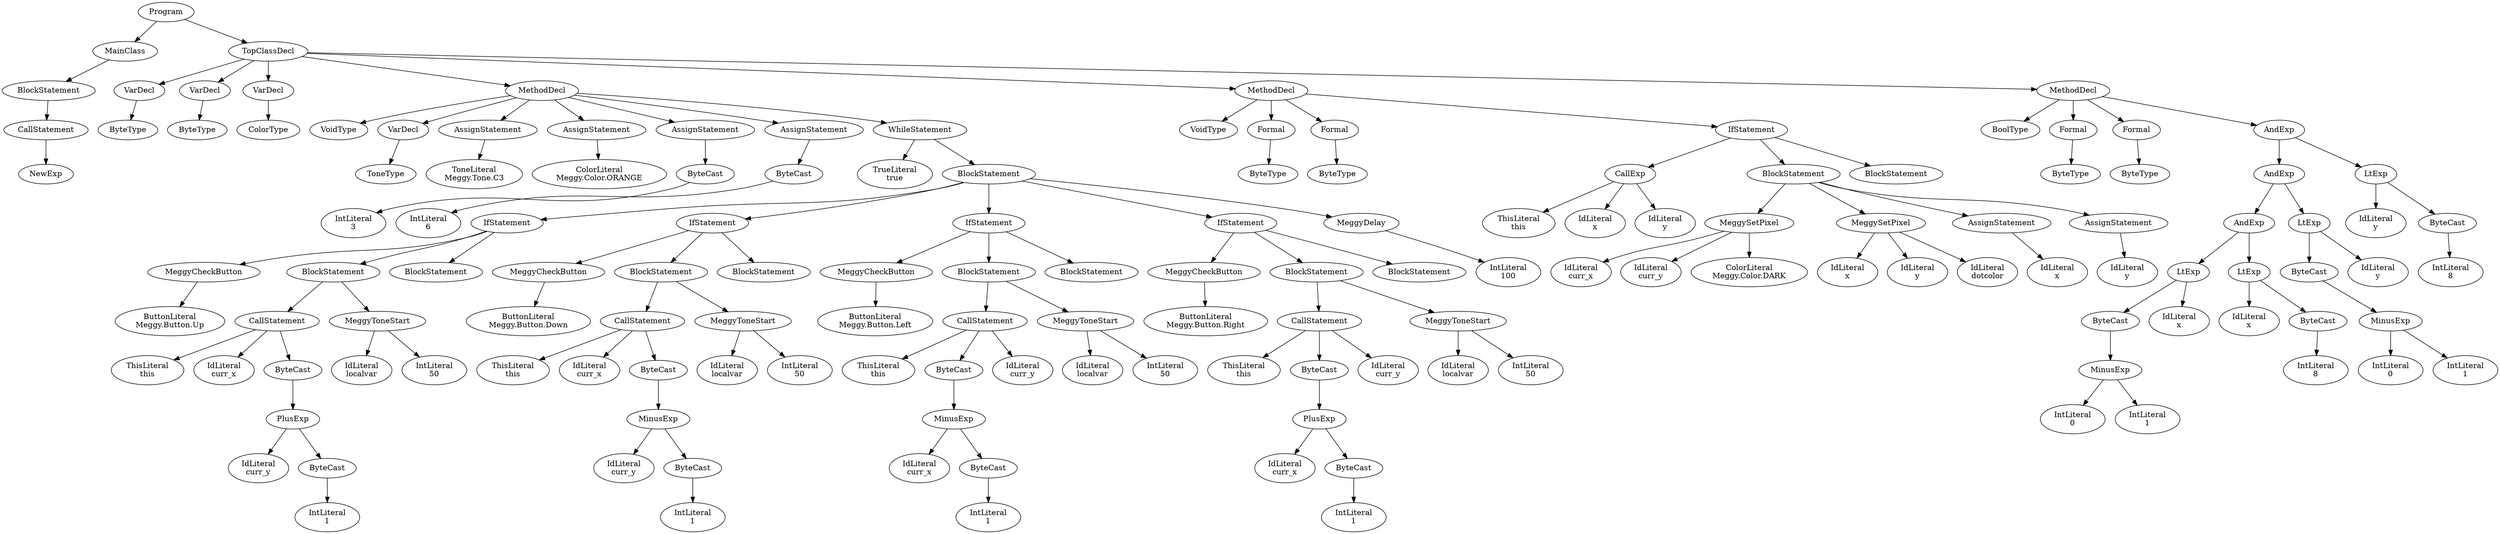 digraph ASTGraph {
0 [ label="Program" ];
1 [ label="MainClass" ];
0 -> 1
2 [ label="BlockStatement" ];
1 -> 2
3 [ label="CallStatement" ];
2 -> 3
4 [ label="NewExp" ];
3 -> 4
5 [ label="TopClassDecl" ];
0 -> 5
6 [ label="VarDecl" ];
5 -> 6
7 [ label="ByteType" ];
6 -> 7
8 [ label="VarDecl" ];
5 -> 8
9 [ label="ByteType" ];
8 -> 9
10 [ label="VarDecl" ];
5 -> 10
11 [ label="ColorType" ];
10 -> 11
12 [ label="MethodDecl" ];
5 -> 12
13 [ label="VoidType" ];
12 -> 13
14 [ label="VarDecl" ];
12 -> 14
15 [ label="ToneType" ];
14 -> 15
16 [ label="AssignStatement" ];
12 -> 16
17 [ label="ToneLiteral\nMeggy.Tone.C3" ];
16 -> 17
18 [ label="AssignStatement" ];
12 -> 18
19 [ label="ColorLiteral\nMeggy.Color.ORANGE" ];
18 -> 19
20 [ label="AssignStatement" ];
12 -> 20
21 [ label="ByteCast" ];
20 -> 21
22 [ label="IntLiteral\n3" ];
21 -> 22
23 [ label="AssignStatement" ];
12 -> 23
24 [ label="ByteCast" ];
23 -> 24
25 [ label="IntLiteral\n6" ];
24 -> 25
26 [ label="WhileStatement" ];
12 -> 26
27 [ label="TrueLiteral\ntrue" ];
26 -> 27
28 [ label="BlockStatement" ];
26 -> 28
29 [ label="IfStatement" ];
28 -> 29
30 [ label="MeggyCheckButton" ];
29 -> 30
31 [ label="ButtonLiteral\nMeggy.Button.Up" ];
30 -> 31
32 [ label="BlockStatement" ];
29 -> 32
33 [ label="CallStatement" ];
32 -> 33
34 [ label="ThisLiteral\nthis" ];
33 -> 34
35 [ label="IdLiteral\ncurr_x" ];
33 -> 35
36 [ label="ByteCast" ];
33 -> 36
37 [ label="PlusExp" ];
36 -> 37
38 [ label="IdLiteral\ncurr_y" ];
37 -> 38
39 [ label="ByteCast" ];
37 -> 39
40 [ label="IntLiteral\n1" ];
39 -> 40
41 [ label="MeggyToneStart" ];
32 -> 41
42 [ label="IdLiteral\nlocalvar" ];
41 -> 42
43 [ label="IntLiteral\n50" ];
41 -> 43
44 [ label="BlockStatement" ];
29 -> 44
45 [ label="IfStatement" ];
28 -> 45
46 [ label="MeggyCheckButton" ];
45 -> 46
47 [ label="ButtonLiteral\nMeggy.Button.Down" ];
46 -> 47
48 [ label="BlockStatement" ];
45 -> 48
49 [ label="CallStatement" ];
48 -> 49
50 [ label="ThisLiteral\nthis" ];
49 -> 50
51 [ label="IdLiteral\ncurr_x" ];
49 -> 51
52 [ label="ByteCast" ];
49 -> 52
53 [ label="MinusExp" ];
52 -> 53
54 [ label="IdLiteral\ncurr_y" ];
53 -> 54
55 [ label="ByteCast" ];
53 -> 55
56 [ label="IntLiteral\n1" ];
55 -> 56
57 [ label="MeggyToneStart" ];
48 -> 57
58 [ label="IdLiteral\nlocalvar" ];
57 -> 58
59 [ label="IntLiteral\n50" ];
57 -> 59
60 [ label="BlockStatement" ];
45 -> 60
61 [ label="IfStatement" ];
28 -> 61
62 [ label="MeggyCheckButton" ];
61 -> 62
63 [ label="ButtonLiteral\nMeggy.Button.Left" ];
62 -> 63
64 [ label="BlockStatement" ];
61 -> 64
65 [ label="CallStatement" ];
64 -> 65
66 [ label="ThisLiteral\nthis" ];
65 -> 66
67 [ label="ByteCast" ];
65 -> 67
68 [ label="MinusExp" ];
67 -> 68
69 [ label="IdLiteral\ncurr_x" ];
68 -> 69
70 [ label="ByteCast" ];
68 -> 70
71 [ label="IntLiteral\n1" ];
70 -> 71
72 [ label="IdLiteral\ncurr_y" ];
65 -> 72
73 [ label="MeggyToneStart" ];
64 -> 73
74 [ label="IdLiteral\nlocalvar" ];
73 -> 74
75 [ label="IntLiteral\n50" ];
73 -> 75
76 [ label="BlockStatement" ];
61 -> 76
77 [ label="IfStatement" ];
28 -> 77
78 [ label="MeggyCheckButton" ];
77 -> 78
79 [ label="ButtonLiteral\nMeggy.Button.Right" ];
78 -> 79
80 [ label="BlockStatement" ];
77 -> 80
81 [ label="CallStatement" ];
80 -> 81
82 [ label="ThisLiteral\nthis" ];
81 -> 82
83 [ label="ByteCast" ];
81 -> 83
84 [ label="PlusExp" ];
83 -> 84
85 [ label="IdLiteral\ncurr_x" ];
84 -> 85
86 [ label="ByteCast" ];
84 -> 86
87 [ label="IntLiteral\n1" ];
86 -> 87
88 [ label="IdLiteral\ncurr_y" ];
81 -> 88
89 [ label="MeggyToneStart" ];
80 -> 89
90 [ label="IdLiteral\nlocalvar" ];
89 -> 90
91 [ label="IntLiteral\n50" ];
89 -> 91
92 [ label="BlockStatement" ];
77 -> 92
93 [ label="MeggyDelay" ];
28 -> 93
94 [ label="IntLiteral\n100" ];
93 -> 94
95 [ label="MethodDecl" ];
5 -> 95
96 [ label="VoidType" ];
95 -> 96
97 [ label="Formal" ];
95 -> 97
98 [ label="ByteType" ];
97 -> 98
99 [ label="Formal" ];
95 -> 99
100 [ label="ByteType" ];
99 -> 100
101 [ label="IfStatement" ];
95 -> 101
102 [ label="CallExp" ];
101 -> 102
103 [ label="ThisLiteral\nthis" ];
102 -> 103
104 [ label="IdLiteral\nx" ];
102 -> 104
105 [ label="IdLiteral\ny" ];
102 -> 105
106 [ label="BlockStatement" ];
101 -> 106
107 [ label="MeggySetPixel" ];
106 -> 107
108 [ label="IdLiteral\ncurr_x" ];
107 -> 108
109 [ label="IdLiteral\ncurr_y" ];
107 -> 109
110 [ label="ColorLiteral\nMeggy.Color.DARK" ];
107 -> 110
111 [ label="MeggySetPixel" ];
106 -> 111
112 [ label="IdLiteral\nx" ];
111 -> 112
113 [ label="IdLiteral\ny" ];
111 -> 113
114 [ label="IdLiteral\ndotcolor" ];
111 -> 114
115 [ label="AssignStatement" ];
106 -> 115
116 [ label="IdLiteral\nx" ];
115 -> 116
117 [ label="AssignStatement" ];
106 -> 117
118 [ label="IdLiteral\ny" ];
117 -> 118
119 [ label="BlockStatement" ];
101 -> 119
120 [ label="MethodDecl" ];
5 -> 120
121 [ label="BoolType" ];
120 -> 121
122 [ label="Formal" ];
120 -> 122
123 [ label="ByteType" ];
122 -> 123
124 [ label="Formal" ];
120 -> 124
125 [ label="ByteType" ];
124 -> 125
126 [ label="AndExp" ];
120 -> 126
127 [ label="AndExp" ];
126 -> 127
128 [ label="AndExp" ];
127 -> 128
129 [ label="LtExp" ];
128 -> 129
130 [ label="ByteCast" ];
129 -> 130
131 [ label="MinusExp" ];
130 -> 131
132 [ label="IntLiteral\n0" ];
131 -> 132
133 [ label="IntLiteral\n1" ];
131 -> 133
134 [ label="IdLiteral\nx" ];
129 -> 134
135 [ label="LtExp" ];
128 -> 135
136 [ label="IdLiteral\nx" ];
135 -> 136
137 [ label="ByteCast" ];
135 -> 137
138 [ label="IntLiteral\n8" ];
137 -> 138
139 [ label="LtExp" ];
127 -> 139
140 [ label="ByteCast" ];
139 -> 140
141 [ label="MinusExp" ];
140 -> 141
142 [ label="IntLiteral\n0" ];
141 -> 142
143 [ label="IntLiteral\n1" ];
141 -> 143
144 [ label="IdLiteral\ny" ];
139 -> 144
145 [ label="LtExp" ];
126 -> 145
146 [ label="IdLiteral\ny" ];
145 -> 146
147 [ label="ByteCast" ];
145 -> 147
148 [ label="IntLiteral\n8" ];
147 -> 148
}
